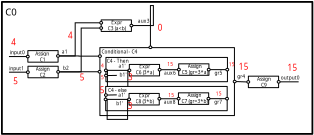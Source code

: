 <?xml version="1.0" encoding="UTF-8"?>
<dia:diagram xmlns:dia="http://www.lysator.liu.se/~alla/dia/">
  <dia:layer name="Segundo Plano" visible="true">
    <dia:object type="Standard - Box" version="0" id="O0">
      <dia:attribute name="obj_pos">
        <dia:point val="0.941,1.254"/>
      </dia:attribute>
      <dia:attribute name="obj_bb">
        <dia:rectangle val="0.896,1.209;16.511,7.899"/>
      </dia:attribute>
      <dia:attribute name="elem_corner">
        <dia:point val="0.941,1.254"/>
      </dia:attribute>
      <dia:attribute name="elem_width">
        <dia:real val="15.525"/>
      </dia:attribute>
      <dia:attribute name="elem_height">
        <dia:real val="6.6"/>
      </dia:attribute>
      <dia:attribute name="border_width">
        <dia:real val="0.09"/>
      </dia:attribute>
      <dia:attribute name="show_background">
        <dia:boolean val="true"/>
      </dia:attribute>
      <dia:attribute name="corner_radius">
        <dia:real val="1.175e-38"/>
      </dia:attribute>
    </dia:object>
    <dia:object type="Standard - Box" version="0" id="O1">
      <dia:attribute name="obj_pos">
        <dia:point val="2.239,3.691"/>
      </dia:attribute>
      <dia:attribute name="obj_bb">
        <dia:rectangle val="2.214,3.666;3.775,4.291"/>
      </dia:attribute>
      <dia:attribute name="elem_corner">
        <dia:point val="2.239,3.691"/>
      </dia:attribute>
      <dia:attribute name="elem_width">
        <dia:real val="1.511"/>
      </dia:attribute>
      <dia:attribute name="elem_height">
        <dia:real val="0.575"/>
      </dia:attribute>
      <dia:attribute name="border_width">
        <dia:real val="0.05"/>
      </dia:attribute>
      <dia:attribute name="show_background">
        <dia:boolean val="true"/>
      </dia:attribute>
      <dia:attribute name="corner_radius">
        <dia:real val="1.175e-38"/>
      </dia:attribute>
    </dia:object>
    <dia:object type="Standard - Text" version="1" id="O2">
      <dia:attribute name="obj_pos">
        <dia:point val="2.982,3.929"/>
      </dia:attribute>
      <dia:attribute name="obj_bb">
        <dia:rectangle val="2.623,3.718;3.347,4.389"/>
      </dia:attribute>
      <dia:attribute name="text">
        <dia:composite type="text">
          <dia:attribute name="string">
            <dia:string>#Assign
C1#</dia:string>
          </dia:attribute>
          <dia:attribute name="font">
            <dia:font family="sans" style="0" name="Helvetica"/>
          </dia:attribute>
          <dia:attribute name="height">
            <dia:real val="0.3"/>
          </dia:attribute>
          <dia:attribute name="pos">
            <dia:point val="2.982,3.929"/>
          </dia:attribute>
          <dia:attribute name="color">
            <dia:color val="#000000"/>
          </dia:attribute>
          <dia:attribute name="alignment">
            <dia:enum val="1"/>
          </dia:attribute>
        </dia:composite>
      </dia:attribute>
      <dia:attribute name="valign">
        <dia:enum val="3"/>
      </dia:attribute>
    </dia:object>
    <dia:object type="Standard - Box" version="0" id="O3">
      <dia:attribute name="obj_pos">
        <dia:point val="2.244,4.471"/>
      </dia:attribute>
      <dia:attribute name="obj_bb">
        <dia:rectangle val="2.219,4.446;3.78,5.071"/>
      </dia:attribute>
      <dia:attribute name="elem_corner">
        <dia:point val="2.244,4.471"/>
      </dia:attribute>
      <dia:attribute name="elem_width">
        <dia:real val="1.511"/>
      </dia:attribute>
      <dia:attribute name="elem_height">
        <dia:real val="0.575"/>
      </dia:attribute>
      <dia:attribute name="border_width">
        <dia:real val="0.05"/>
      </dia:attribute>
      <dia:attribute name="show_background">
        <dia:boolean val="true"/>
      </dia:attribute>
      <dia:attribute name="corner_radius">
        <dia:real val="1.175e-38"/>
      </dia:attribute>
    </dia:object>
    <dia:object type="Standard - Text" version="1" id="O4">
      <dia:attribute name="obj_pos">
        <dia:point val="2.982,4.696"/>
      </dia:attribute>
      <dia:attribute name="obj_bb">
        <dia:rectangle val="2.623,4.485;3.347,5.157"/>
      </dia:attribute>
      <dia:attribute name="text">
        <dia:composite type="text">
          <dia:attribute name="string">
            <dia:string>#Assign
C2#</dia:string>
          </dia:attribute>
          <dia:attribute name="font">
            <dia:font family="sans" style="0" name="Helvetica"/>
          </dia:attribute>
          <dia:attribute name="height">
            <dia:real val="0.3"/>
          </dia:attribute>
          <dia:attribute name="pos">
            <dia:point val="2.982,4.696"/>
          </dia:attribute>
          <dia:attribute name="color">
            <dia:color val="#000000"/>
          </dia:attribute>
          <dia:attribute name="alignment">
            <dia:enum val="1"/>
          </dia:attribute>
        </dia:composite>
      </dia:attribute>
      <dia:attribute name="valign">
        <dia:enum val="3"/>
      </dia:attribute>
    </dia:object>
    <dia:object type="Standard - Text" version="1" id="O5">
      <dia:attribute name="obj_pos">
        <dia:point val="4.085,3.835"/>
      </dia:attribute>
      <dia:attribute name="obj_bb">
        <dia:rectangle val="3.948,3.624;4.229,3.995"/>
      </dia:attribute>
      <dia:attribute name="text">
        <dia:composite type="text">
          <dia:attribute name="string">
            <dia:string>#a1#</dia:string>
          </dia:attribute>
          <dia:attribute name="font">
            <dia:font family="sans" style="0" name="Helvetica"/>
          </dia:attribute>
          <dia:attribute name="height">
            <dia:real val="0.3"/>
          </dia:attribute>
          <dia:attribute name="pos">
            <dia:point val="4.085,3.835"/>
          </dia:attribute>
          <dia:attribute name="color">
            <dia:color val="#000000"/>
          </dia:attribute>
          <dia:attribute name="alignment">
            <dia:enum val="1"/>
          </dia:attribute>
        </dia:composite>
      </dia:attribute>
      <dia:attribute name="valign">
        <dia:enum val="3"/>
      </dia:attribute>
    </dia:object>
    <dia:object type="Standard - Text" version="1" id="O6">
      <dia:attribute name="obj_pos">
        <dia:point val="4.147,4.643"/>
      </dia:attribute>
      <dia:attribute name="obj_bb">
        <dia:rectangle val="4.007,4.431;4.294,4.803"/>
      </dia:attribute>
      <dia:attribute name="text">
        <dia:composite type="text">
          <dia:attribute name="string">
            <dia:string>#b2#</dia:string>
          </dia:attribute>
          <dia:attribute name="font">
            <dia:font family="sans" style="0" name="Helvetica"/>
          </dia:attribute>
          <dia:attribute name="height">
            <dia:real val="0.3"/>
          </dia:attribute>
          <dia:attribute name="pos">
            <dia:point val="4.147,4.643"/>
          </dia:attribute>
          <dia:attribute name="color">
            <dia:color val="#000000"/>
          </dia:attribute>
          <dia:attribute name="alignment">
            <dia:enum val="1"/>
          </dia:attribute>
        </dia:composite>
      </dia:attribute>
      <dia:attribute name="valign">
        <dia:enum val="3"/>
      </dia:attribute>
    </dia:object>
    <dia:object type="Standard - Box" version="0" id="O7">
      <dia:attribute name="obj_pos">
        <dia:point val="5.841,3.539"/>
      </dia:attribute>
      <dia:attribute name="obj_bb">
        <dia:rectangle val="5.816,3.514;12.593,6.962"/>
      </dia:attribute>
      <dia:attribute name="elem_corner">
        <dia:point val="5.841,3.539"/>
      </dia:attribute>
      <dia:attribute name="elem_width">
        <dia:real val="6.727"/>
      </dia:attribute>
      <dia:attribute name="elem_height">
        <dia:real val="3.399"/>
      </dia:attribute>
      <dia:attribute name="border_width">
        <dia:real val="0.05"/>
      </dia:attribute>
      <dia:attribute name="show_background">
        <dia:boolean val="true"/>
      </dia:attribute>
      <dia:attribute name="corner_radius">
        <dia:real val="1.175e-38"/>
      </dia:attribute>
    </dia:object>
    <dia:object type="Standard - Text" version="1" id="O8">
      <dia:attribute name="obj_pos">
        <dia:point val="6.818,3.833"/>
      </dia:attribute>
      <dia:attribute name="obj_bb">
        <dia:rectangle val="5.943,3.622;7.699,3.994"/>
      </dia:attribute>
      <dia:attribute name="text">
        <dia:composite type="text">
          <dia:attribute name="string">
            <dia:string>#Conditional - C4#</dia:string>
          </dia:attribute>
          <dia:attribute name="font">
            <dia:font family="sans" style="0" name="Helvetica"/>
          </dia:attribute>
          <dia:attribute name="height">
            <dia:real val="0.3"/>
          </dia:attribute>
          <dia:attribute name="pos">
            <dia:point val="6.818,3.833"/>
          </dia:attribute>
          <dia:attribute name="color">
            <dia:color val="#000000"/>
          </dia:attribute>
          <dia:attribute name="alignment">
            <dia:enum val="1"/>
          </dia:attribute>
        </dia:composite>
      </dia:attribute>
      <dia:attribute name="valign">
        <dia:enum val="3"/>
      </dia:attribute>
    </dia:object>
    <dia:object type="Standard - Ellipse" version="0" id="O9">
      <dia:attribute name="obj_pos">
        <dia:point val="3.672,3.892"/>
      </dia:attribute>
      <dia:attribute name="obj_bb">
        <dia:rectangle val="3.647,3.867;3.842,4.045"/>
      </dia:attribute>
      <dia:attribute name="elem_corner">
        <dia:point val="3.672,3.892"/>
      </dia:attribute>
      <dia:attribute name="elem_width">
        <dia:real val="0.146"/>
      </dia:attribute>
      <dia:attribute name="elem_height">
        <dia:real val="0.128"/>
      </dia:attribute>
      <dia:attribute name="border_width">
        <dia:real val="0.05"/>
      </dia:attribute>
    </dia:object>
    <dia:object type="Standard - Ellipse" version="0" id="O10">
      <dia:attribute name="obj_pos">
        <dia:point val="3.682,4.688"/>
      </dia:attribute>
      <dia:attribute name="obj_bb">
        <dia:rectangle val="3.657,4.663;3.853,4.841"/>
      </dia:attribute>
      <dia:attribute name="elem_corner">
        <dia:point val="3.682,4.688"/>
      </dia:attribute>
      <dia:attribute name="elem_width">
        <dia:real val="0.146"/>
      </dia:attribute>
      <dia:attribute name="elem_height">
        <dia:real val="0.128"/>
      </dia:attribute>
      <dia:attribute name="border_width">
        <dia:real val="0.05"/>
      </dia:attribute>
    </dia:object>
    <dia:object type="Standard - Ellipse" version="0" id="O11">
      <dia:attribute name="obj_pos">
        <dia:point val="5.77,3.902"/>
      </dia:attribute>
      <dia:attribute name="obj_bb">
        <dia:rectangle val="5.745,3.877;5.941,4.055"/>
      </dia:attribute>
      <dia:attribute name="elem_corner">
        <dia:point val="5.77,3.902"/>
      </dia:attribute>
      <dia:attribute name="elem_width">
        <dia:real val="0.146"/>
      </dia:attribute>
      <dia:attribute name="elem_height">
        <dia:real val="0.128"/>
      </dia:attribute>
      <dia:attribute name="border_width">
        <dia:real val="0.05"/>
      </dia:attribute>
    </dia:object>
    <dia:object type="Standard - Ellipse" version="0" id="O12">
      <dia:attribute name="obj_pos">
        <dia:point val="5.751,4.683"/>
      </dia:attribute>
      <dia:attribute name="obj_bb">
        <dia:rectangle val="5.726,4.658;5.922,4.836"/>
      </dia:attribute>
      <dia:attribute name="elem_corner">
        <dia:point val="5.751,4.683"/>
      </dia:attribute>
      <dia:attribute name="elem_width">
        <dia:real val="0.146"/>
      </dia:attribute>
      <dia:attribute name="elem_height">
        <dia:real val="0.128"/>
      </dia:attribute>
      <dia:attribute name="border_width">
        <dia:real val="0.05"/>
      </dia:attribute>
    </dia:object>
    <dia:object type="Standard - ZigZagLine" version="1" id="O13">
      <dia:attribute name="obj_pos">
        <dia:point val="3.817,3.956"/>
      </dia:attribute>
      <dia:attribute name="obj_bb">
        <dia:rectangle val="3.792,3.931;5.795,3.991"/>
      </dia:attribute>
      <dia:attribute name="orth_points">
        <dia:point val="3.817,3.956"/>
        <dia:point val="4.794,3.956"/>
        <dia:point val="4.794,3.966"/>
        <dia:point val="5.77,3.966"/>
      </dia:attribute>
      <dia:attribute name="orth_orient">
        <dia:enum val="0"/>
        <dia:enum val="1"/>
        <dia:enum val="0"/>
      </dia:attribute>
      <dia:attribute name="autorouting">
        <dia:boolean val="true"/>
      </dia:attribute>
      <dia:attribute name="line_width">
        <dia:real val="0.05"/>
      </dia:attribute>
      <dia:connections>
        <dia:connection handle="0" to="O9" connection="4"/>
        <dia:connection handle="1" to="O11" connection="3"/>
      </dia:connections>
    </dia:object>
    <dia:object type="Standard - ZigZagLine" version="1" id="O14">
      <dia:attribute name="obj_pos">
        <dia:point val="3.854,4.752"/>
      </dia:attribute>
      <dia:attribute name="obj_bb">
        <dia:rectangle val="3.829,4.722;5.776,4.777"/>
      </dia:attribute>
      <dia:attribute name="orth_points">
        <dia:point val="3.854,4.752"/>
        <dia:point val="4.802,4.752"/>
        <dia:point val="4.802,4.747"/>
        <dia:point val="5.751,4.747"/>
      </dia:attribute>
      <dia:attribute name="orth_orient">
        <dia:enum val="0"/>
        <dia:enum val="1"/>
        <dia:enum val="0"/>
      </dia:attribute>
      <dia:attribute name="autorouting">
        <dia:boolean val="true"/>
      </dia:attribute>
      <dia:attribute name="line_width">
        <dia:real val="0.05"/>
      </dia:attribute>
      <dia:connections>
        <dia:connection handle="0" to="O10" connection="8"/>
        <dia:connection handle="1" to="O12" connection="3"/>
      </dia:connections>
    </dia:object>
    <dia:object type="Standard - Box" version="0" id="O15">
      <dia:attribute name="obj_pos">
        <dia:point val="5.906,2.155"/>
      </dia:attribute>
      <dia:attribute name="obj_bb">
        <dia:rectangle val="5.881,2.13;7.442,2.755"/>
      </dia:attribute>
      <dia:attribute name="elem_corner">
        <dia:point val="5.906,2.155"/>
      </dia:attribute>
      <dia:attribute name="elem_width">
        <dia:real val="1.511"/>
      </dia:attribute>
      <dia:attribute name="elem_height">
        <dia:real val="0.575"/>
      </dia:attribute>
      <dia:attribute name="border_width">
        <dia:real val="0.05"/>
      </dia:attribute>
      <dia:attribute name="show_background">
        <dia:boolean val="true"/>
      </dia:attribute>
      <dia:attribute name="corner_radius">
        <dia:real val="1.175e-38"/>
      </dia:attribute>
    </dia:object>
    <dia:object type="Standard - Text" version="1" id="O16">
      <dia:attribute name="obj_pos">
        <dia:point val="6.688,2.372"/>
      </dia:attribute>
      <dia:attribute name="obj_bb">
        <dia:rectangle val="6.193,2.161;7.19,2.832"/>
      </dia:attribute>
      <dia:attribute name="text">
        <dia:composite type="text">
          <dia:attribute name="string">
            <dia:string>#Expr
C3 (a&lt;b)#</dia:string>
          </dia:attribute>
          <dia:attribute name="font">
            <dia:font family="sans" style="0" name="Helvetica"/>
          </dia:attribute>
          <dia:attribute name="height">
            <dia:real val="0.3"/>
          </dia:attribute>
          <dia:attribute name="pos">
            <dia:point val="6.688,2.372"/>
          </dia:attribute>
          <dia:attribute name="color">
            <dia:color val="#000000"/>
          </dia:attribute>
          <dia:attribute name="alignment">
            <dia:enum val="1"/>
          </dia:attribute>
        </dia:composite>
      </dia:attribute>
      <dia:attribute name="valign">
        <dia:enum val="3"/>
      </dia:attribute>
    </dia:object>
    <dia:object type="Standard - Ellipse" version="0" id="O17">
      <dia:attribute name="obj_pos">
        <dia:point val="7.344,2.373"/>
      </dia:attribute>
      <dia:attribute name="obj_bb">
        <dia:rectangle val="7.319,2.348;7.515,2.526"/>
      </dia:attribute>
      <dia:attribute name="elem_corner">
        <dia:point val="7.344,2.373"/>
      </dia:attribute>
      <dia:attribute name="elem_width">
        <dia:real val="0.146"/>
      </dia:attribute>
      <dia:attribute name="elem_height">
        <dia:real val="0.128"/>
      </dia:attribute>
      <dia:attribute name="border_width">
        <dia:real val="0.05"/>
      </dia:attribute>
    </dia:object>
    <dia:object type="Standard - Ellipse" version="0" id="O18">
      <dia:attribute name="obj_pos">
        <dia:point val="8.294,3.46"/>
      </dia:attribute>
      <dia:attribute name="obj_bb">
        <dia:rectangle val="8.269,3.435;8.465,3.613"/>
      </dia:attribute>
      <dia:attribute name="elem_corner">
        <dia:point val="8.294,3.46"/>
      </dia:attribute>
      <dia:attribute name="elem_width">
        <dia:real val="0.146"/>
      </dia:attribute>
      <dia:attribute name="elem_height">
        <dia:real val="0.128"/>
      </dia:attribute>
      <dia:attribute name="border_width">
        <dia:real val="0.05"/>
      </dia:attribute>
    </dia:object>
    <dia:object type="Standard - ZigZagLine" version="1" id="O19">
      <dia:attribute name="obj_pos">
        <dia:point val="7.49,2.437"/>
      </dia:attribute>
      <dia:attribute name="obj_bb">
        <dia:rectangle val="7.465,2.412;8.392,3.485"/>
      </dia:attribute>
      <dia:attribute name="orth_points">
        <dia:point val="7.49,2.437"/>
        <dia:point val="8.367,2.437"/>
        <dia:point val="8.367,3.46"/>
      </dia:attribute>
      <dia:attribute name="orth_orient">
        <dia:enum val="0"/>
        <dia:enum val="1"/>
      </dia:attribute>
      <dia:attribute name="autorouting">
        <dia:boolean val="true"/>
      </dia:attribute>
      <dia:attribute name="line_width">
        <dia:real val="0.05"/>
      </dia:attribute>
      <dia:connections>
        <dia:connection handle="0" to="O17" connection="4"/>
        <dia:connection handle="1" to="O18" connection="1"/>
      </dia:connections>
    </dia:object>
    <dia:object type="Standard - Ellipse" version="0" id="O20">
      <dia:attribute name="obj_pos">
        <dia:point val="5.832,2.235"/>
      </dia:attribute>
      <dia:attribute name="obj_bb">
        <dia:rectangle val="5.807,2.21;6.003,2.388"/>
      </dia:attribute>
      <dia:attribute name="elem_corner">
        <dia:point val="5.832,2.235"/>
      </dia:attribute>
      <dia:attribute name="elem_width">
        <dia:real val="0.146"/>
      </dia:attribute>
      <dia:attribute name="elem_height">
        <dia:real val="0.128"/>
      </dia:attribute>
      <dia:attribute name="border_width">
        <dia:real val="0.05"/>
      </dia:attribute>
    </dia:object>
    <dia:object type="Standard - Ellipse" version="0" id="O21">
      <dia:attribute name="obj_pos">
        <dia:point val="5.832,2.498"/>
      </dia:attribute>
      <dia:attribute name="obj_bb">
        <dia:rectangle val="5.807,2.473;6.003,2.651"/>
      </dia:attribute>
      <dia:attribute name="elem_corner">
        <dia:point val="5.832,2.498"/>
      </dia:attribute>
      <dia:attribute name="elem_width">
        <dia:real val="0.146"/>
      </dia:attribute>
      <dia:attribute name="elem_height">
        <dia:real val="0.128"/>
      </dia:attribute>
      <dia:attribute name="border_width">
        <dia:real val="0.05"/>
      </dia:attribute>
    </dia:object>
    <dia:object type="Standard - ZigZagLine" version="1" id="O22">
      <dia:attribute name="obj_pos">
        <dia:point val="3.817,3.956"/>
      </dia:attribute>
      <dia:attribute name="obj_bb">
        <dia:rectangle val="3.792,2.274;5.857,3.981"/>
      </dia:attribute>
      <dia:attribute name="orth_points">
        <dia:point val="3.817,3.956"/>
        <dia:point val="4.605,3.956"/>
        <dia:point val="4.605,2.299"/>
        <dia:point val="5.832,2.299"/>
      </dia:attribute>
      <dia:attribute name="orth_orient">
        <dia:enum val="0"/>
        <dia:enum val="1"/>
        <dia:enum val="0"/>
      </dia:attribute>
      <dia:attribute name="autorouting">
        <dia:boolean val="false"/>
      </dia:attribute>
      <dia:attribute name="line_width">
        <dia:real val="0.05"/>
      </dia:attribute>
      <dia:connections>
        <dia:connection handle="0" to="O9" connection="4"/>
        <dia:connection handle="1" to="O20" connection="3"/>
      </dia:connections>
    </dia:object>
    <dia:object type="Standard - ZigZagLine" version="1" id="O23">
      <dia:attribute name="obj_pos">
        <dia:point val="3.828,4.752"/>
      </dia:attribute>
      <dia:attribute name="obj_bb">
        <dia:rectangle val="3.803,2.537;5.857,4.777"/>
      </dia:attribute>
      <dia:attribute name="orth_points">
        <dia:point val="3.828,4.752"/>
        <dia:point val="4.905,4.752"/>
        <dia:point val="4.905,2.562"/>
        <dia:point val="5.832,2.562"/>
      </dia:attribute>
      <dia:attribute name="orth_orient">
        <dia:enum val="0"/>
        <dia:enum val="1"/>
        <dia:enum val="0"/>
      </dia:attribute>
      <dia:attribute name="autorouting">
        <dia:boolean val="false"/>
      </dia:attribute>
      <dia:attribute name="line_width">
        <dia:real val="0.05"/>
      </dia:attribute>
      <dia:connections>
        <dia:connection handle="0" to="O10" connection="4"/>
        <dia:connection handle="1" to="O21" connection="3"/>
      </dia:connections>
    </dia:object>
    <dia:object type="Standard - Text" version="1" id="O24">
      <dia:attribute name="obj_pos">
        <dia:point val="8.028,2.292"/>
      </dia:attribute>
      <dia:attribute name="obj_bb">
        <dia:rectangle val="7.757,2.08;8.306,2.452"/>
      </dia:attribute>
      <dia:attribute name="text">
        <dia:composite type="text">
          <dia:attribute name="string">
            <dia:string>#aux3#</dia:string>
          </dia:attribute>
          <dia:attribute name="font">
            <dia:font family="sans" style="0" name="Helvetica"/>
          </dia:attribute>
          <dia:attribute name="height">
            <dia:real val="0.3"/>
          </dia:attribute>
          <dia:attribute name="pos">
            <dia:point val="8.028,2.292"/>
          </dia:attribute>
          <dia:attribute name="color">
            <dia:color val="#000000"/>
          </dia:attribute>
          <dia:attribute name="alignment">
            <dia:enum val="1"/>
          </dia:attribute>
        </dia:composite>
      </dia:attribute>
      <dia:attribute name="valign">
        <dia:enum val="3"/>
      </dia:attribute>
    </dia:object>
    <dia:object type="Standard - Ellipse" version="0" id="O25">
      <dia:attribute name="obj_pos">
        <dia:point val="2.162,3.923"/>
      </dia:attribute>
      <dia:attribute name="obj_bb">
        <dia:rectangle val="2.137,3.898;2.333,4.076"/>
      </dia:attribute>
      <dia:attribute name="elem_corner">
        <dia:point val="2.162,3.923"/>
      </dia:attribute>
      <dia:attribute name="elem_width">
        <dia:real val="0.146"/>
      </dia:attribute>
      <dia:attribute name="elem_height">
        <dia:real val="0.128"/>
      </dia:attribute>
      <dia:attribute name="border_width">
        <dia:real val="0.05"/>
      </dia:attribute>
    </dia:object>
    <dia:object type="Standard - Ellipse" version="0" id="O26">
      <dia:attribute name="obj_pos">
        <dia:point val="2.167,4.704"/>
      </dia:attribute>
      <dia:attribute name="obj_bb">
        <dia:rectangle val="2.142,4.679;2.338,4.857"/>
      </dia:attribute>
      <dia:attribute name="elem_corner">
        <dia:point val="2.167,4.704"/>
      </dia:attribute>
      <dia:attribute name="elem_width">
        <dia:real val="0.146"/>
      </dia:attribute>
      <dia:attribute name="elem_height">
        <dia:real val="0.128"/>
      </dia:attribute>
      <dia:attribute name="border_width">
        <dia:real val="0.05"/>
      </dia:attribute>
    </dia:object>
    <dia:object type="Standard - ZigZagLine" version="1" id="O27">
      <dia:attribute name="obj_pos">
        <dia:point val="2.162,3.987"/>
      </dia:attribute>
      <dia:attribute name="obj_bb">
        <dia:rectangle val="1.269,3.962;2.187,4.012"/>
      </dia:attribute>
      <dia:attribute name="orth_points">
        <dia:point val="2.162,3.987"/>
        <dia:point val="1.768,3.987"/>
        <dia:point val="1.768,3.987"/>
        <dia:point val="1.294,3.987"/>
      </dia:attribute>
      <dia:attribute name="orth_orient">
        <dia:enum val="0"/>
        <dia:enum val="1"/>
        <dia:enum val="0"/>
      </dia:attribute>
      <dia:attribute name="autorouting">
        <dia:boolean val="false"/>
      </dia:attribute>
      <dia:attribute name="line_width">
        <dia:real val="0.05"/>
      </dia:attribute>
      <dia:connections>
        <dia:connection handle="0" to="O25" connection="3"/>
      </dia:connections>
    </dia:object>
    <dia:object type="Standard - ZigZagLine" version="1" id="O28">
      <dia:attribute name="obj_pos">
        <dia:point val="2.167,4.768"/>
      </dia:attribute>
      <dia:attribute name="obj_bb">
        <dia:rectangle val="1.271,4.743;2.192,4.793"/>
      </dia:attribute>
      <dia:attribute name="orth_points">
        <dia:point val="2.167,4.768"/>
        <dia:point val="1.77,4.768"/>
        <dia:point val="1.77,4.768"/>
        <dia:point val="1.296,4.768"/>
      </dia:attribute>
      <dia:attribute name="orth_orient">
        <dia:enum val="0"/>
        <dia:enum val="1"/>
        <dia:enum val="0"/>
      </dia:attribute>
      <dia:attribute name="autorouting">
        <dia:boolean val="false"/>
      </dia:attribute>
      <dia:attribute name="line_width">
        <dia:real val="0.05"/>
      </dia:attribute>
      <dia:connections>
        <dia:connection handle="0" to="O26" connection="3"/>
      </dia:connections>
    </dia:object>
    <dia:object type="Standard - Text" version="1" id="O29">
      <dia:attribute name="obj_pos">
        <dia:point val="1.723,3.874"/>
      </dia:attribute>
      <dia:attribute name="obj_bb">
        <dia:rectangle val="1.373,3.669;2.073,4.021"/>
      </dia:attribute>
      <dia:attribute name="text">
        <dia:composite type="text">
          <dia:attribute name="string">
            <dia:string>#input0#</dia:string>
          </dia:attribute>
          <dia:attribute name="font">
            <dia:font family="sans" style="0" name="Helvetica"/>
          </dia:attribute>
          <dia:attribute name="height">
            <dia:real val="0.3"/>
          </dia:attribute>
          <dia:attribute name="pos">
            <dia:point val="1.723,3.874"/>
          </dia:attribute>
          <dia:attribute name="color">
            <dia:color val="#000000"/>
          </dia:attribute>
          <dia:attribute name="alignment">
            <dia:enum val="1"/>
          </dia:attribute>
        </dia:composite>
      </dia:attribute>
      <dia:attribute name="valign">
        <dia:enum val="3"/>
      </dia:attribute>
    </dia:object>
    <dia:object type="Standard - Text" version="1" id="O30">
      <dia:attribute name="obj_pos">
        <dia:point val="1.686,4.673"/>
      </dia:attribute>
      <dia:attribute name="obj_bb">
        <dia:rectangle val="1.336,4.468;2.036,4.82"/>
      </dia:attribute>
      <dia:attribute name="text">
        <dia:composite type="text">
          <dia:attribute name="string">
            <dia:string>#input1#</dia:string>
          </dia:attribute>
          <dia:attribute name="font">
            <dia:font family="sans" style="0" name="Helvetica"/>
          </dia:attribute>
          <dia:attribute name="height">
            <dia:real val="0.3"/>
          </dia:attribute>
          <dia:attribute name="pos">
            <dia:point val="1.686,4.673"/>
          </dia:attribute>
          <dia:attribute name="color">
            <dia:color val="#000000"/>
          </dia:attribute>
          <dia:attribute name="alignment">
            <dia:enum val="1"/>
          </dia:attribute>
        </dia:composite>
      </dia:attribute>
      <dia:attribute name="valign">
        <dia:enum val="3"/>
      </dia:attribute>
    </dia:object>
    <dia:object type="Standard - Box" version="0" id="O31">
      <dia:attribute name="obj_pos">
        <dia:point val="6.143,4.03"/>
      </dia:attribute>
      <dia:attribute name="obj_bb">
        <dia:rectangle val="6.118,4.005;12.243,5.267"/>
      </dia:attribute>
      <dia:attribute name="elem_corner">
        <dia:point val="6.143,4.03"/>
      </dia:attribute>
      <dia:attribute name="elem_width">
        <dia:real val="6.075"/>
      </dia:attribute>
      <dia:attribute name="elem_height">
        <dia:real val="1.213"/>
      </dia:attribute>
      <dia:attribute name="border_width">
        <dia:real val="0.05"/>
      </dia:attribute>
      <dia:attribute name="show_background">
        <dia:boolean val="true"/>
      </dia:attribute>
      <dia:attribute name="corner_radius">
        <dia:real val="1.175e-38"/>
      </dia:attribute>
    </dia:object>
    <dia:object type="Standard - Text" version="1" id="O32">
      <dia:attribute name="obj_pos">
        <dia:point val="6.729,4.302"/>
      </dia:attribute>
      <dia:attribute name="obj_bb">
        <dia:rectangle val="6.202,4.09;7.263,4.462"/>
      </dia:attribute>
      <dia:attribute name="text">
        <dia:composite type="text">
          <dia:attribute name="string">
            <dia:string>#C4 - Then#</dia:string>
          </dia:attribute>
          <dia:attribute name="font">
            <dia:font family="sans" style="0" name="Helvetica"/>
          </dia:attribute>
          <dia:attribute name="height">
            <dia:real val="0.3"/>
          </dia:attribute>
          <dia:attribute name="pos">
            <dia:point val="6.729,4.302"/>
          </dia:attribute>
          <dia:attribute name="color">
            <dia:color val="#000000"/>
          </dia:attribute>
          <dia:attribute name="alignment">
            <dia:enum val="1"/>
          </dia:attribute>
        </dia:composite>
      </dia:attribute>
      <dia:attribute name="valign">
        <dia:enum val="3"/>
      </dia:attribute>
    </dia:object>
    <dia:object type="Standard - Box" version="0" id="O33">
      <dia:attribute name="obj_pos">
        <dia:point val="7.312,4.38"/>
      </dia:attribute>
      <dia:attribute name="obj_bb">
        <dia:rectangle val="7.287,4.355;8.848,4.979"/>
      </dia:attribute>
      <dia:attribute name="elem_corner">
        <dia:point val="7.312,4.38"/>
      </dia:attribute>
      <dia:attribute name="elem_width">
        <dia:real val="1.511"/>
      </dia:attribute>
      <dia:attribute name="elem_height">
        <dia:real val="0.575"/>
      </dia:attribute>
      <dia:attribute name="border_width">
        <dia:real val="0.05"/>
      </dia:attribute>
      <dia:attribute name="show_background">
        <dia:boolean val="true"/>
      </dia:attribute>
      <dia:attribute name="corner_radius">
        <dia:real val="1.175e-38"/>
      </dia:attribute>
    </dia:object>
    <dia:object type="Standard - Text" version="1" id="O34">
      <dia:attribute name="obj_pos">
        <dia:point val="8.086,4.567"/>
      </dia:attribute>
      <dia:attribute name="obj_bb">
        <dia:rectangle val="7.627,4.356;8.551,5.028"/>
      </dia:attribute>
      <dia:attribute name="text">
        <dia:composite type="text">
          <dia:attribute name="string">
            <dia:string>#Expr
C6 (3*a)#</dia:string>
          </dia:attribute>
          <dia:attribute name="font">
            <dia:font family="sans" style="0" name="Helvetica"/>
          </dia:attribute>
          <dia:attribute name="height">
            <dia:real val="0.3"/>
          </dia:attribute>
          <dia:attribute name="pos">
            <dia:point val="8.086,4.567"/>
          </dia:attribute>
          <dia:attribute name="color">
            <dia:color val="#000000"/>
          </dia:attribute>
          <dia:attribute name="alignment">
            <dia:enum val="1"/>
          </dia:attribute>
        </dia:composite>
      </dia:attribute>
      <dia:attribute name="valign">
        <dia:enum val="3"/>
      </dia:attribute>
    </dia:object>
    <dia:object type="Standard - Ellipse" version="0" id="O35">
      <dia:attribute name="obj_pos">
        <dia:point val="8.754,4.581"/>
      </dia:attribute>
      <dia:attribute name="obj_bb">
        <dia:rectangle val="8.729,4.556;8.925,4.734"/>
      </dia:attribute>
      <dia:attribute name="elem_corner">
        <dia:point val="8.754,4.581"/>
      </dia:attribute>
      <dia:attribute name="elem_width">
        <dia:real val="0.146"/>
      </dia:attribute>
      <dia:attribute name="elem_height">
        <dia:real val="0.128"/>
      </dia:attribute>
      <dia:attribute name="border_width">
        <dia:real val="0.05"/>
      </dia:attribute>
    </dia:object>
    <dia:object type="Standard - Ellipse" version="0" id="O36">
      <dia:attribute name="obj_pos">
        <dia:point val="7.242,4.612"/>
      </dia:attribute>
      <dia:attribute name="obj_bb">
        <dia:rectangle val="7.217,4.587;7.413,4.765"/>
      </dia:attribute>
      <dia:attribute name="elem_corner">
        <dia:point val="7.242,4.612"/>
      </dia:attribute>
      <dia:attribute name="elem_width">
        <dia:real val="0.146"/>
      </dia:attribute>
      <dia:attribute name="elem_height">
        <dia:real val="0.128"/>
      </dia:attribute>
      <dia:attribute name="border_width">
        <dia:real val="0.05"/>
      </dia:attribute>
    </dia:object>
    <dia:object type="Standard - Ellipse" version="0" id="O37">
      <dia:attribute name="obj_pos">
        <dia:point val="6.067,4.613"/>
      </dia:attribute>
      <dia:attribute name="obj_bb">
        <dia:rectangle val="6.042,4.588;6.238,4.766"/>
      </dia:attribute>
      <dia:attribute name="elem_corner">
        <dia:point val="6.067,4.613"/>
      </dia:attribute>
      <dia:attribute name="elem_width">
        <dia:real val="0.146"/>
      </dia:attribute>
      <dia:attribute name="elem_height">
        <dia:real val="0.128"/>
      </dia:attribute>
      <dia:attribute name="border_width">
        <dia:real val="0.05"/>
      </dia:attribute>
    </dia:object>
    <dia:object type="Standard - Ellipse" version="0" id="O38">
      <dia:attribute name="obj_pos">
        <dia:point val="12.137,4.577"/>
      </dia:attribute>
      <dia:attribute name="obj_bb">
        <dia:rectangle val="12.112,4.552;12.308,4.73"/>
      </dia:attribute>
      <dia:attribute name="elem_corner">
        <dia:point val="12.137,4.577"/>
      </dia:attribute>
      <dia:attribute name="elem_width">
        <dia:real val="0.146"/>
      </dia:attribute>
      <dia:attribute name="elem_height">
        <dia:real val="0.128"/>
      </dia:attribute>
      <dia:attribute name="border_width">
        <dia:real val="0.05"/>
      </dia:attribute>
    </dia:object>
    <dia:object type="Standard - ZigZagLine" version="1" id="O39">
      <dia:attribute name="obj_pos">
        <dia:point val="6.213,4.677"/>
      </dia:attribute>
      <dia:attribute name="obj_bb">
        <dia:rectangle val="6.188,4.651;7.267,4.702"/>
      </dia:attribute>
      <dia:attribute name="orth_points">
        <dia:point val="6.213,4.677"/>
        <dia:point val="6.727,4.677"/>
        <dia:point val="6.727,4.676"/>
        <dia:point val="7.242,4.676"/>
      </dia:attribute>
      <dia:attribute name="orth_orient">
        <dia:enum val="0"/>
        <dia:enum val="1"/>
        <dia:enum val="0"/>
      </dia:attribute>
      <dia:attribute name="autorouting">
        <dia:boolean val="true"/>
      </dia:attribute>
      <dia:attribute name="line_width">
        <dia:real val="0.05"/>
      </dia:attribute>
      <dia:connections>
        <dia:connection handle="0" to="O37" connection="4"/>
        <dia:connection handle="1" to="O36" connection="3"/>
      </dia:connections>
    </dia:object>
    <dia:object type="Standard - ZigZagLine" version="1" id="O40">
      <dia:attribute name="obj_pos">
        <dia:point val="8.9,4.645"/>
      </dia:attribute>
      <dia:attribute name="obj_bb">
        <dia:rectangle val="8.875,4.616;12.162,4.67"/>
      </dia:attribute>
      <dia:attribute name="orth_points">
        <dia:point val="8.9,4.645"/>
        <dia:point val="10.518,4.645"/>
        <dia:point val="10.518,4.641"/>
        <dia:point val="12.137,4.641"/>
      </dia:attribute>
      <dia:attribute name="orth_orient">
        <dia:enum val="0"/>
        <dia:enum val="1"/>
        <dia:enum val="0"/>
      </dia:attribute>
      <dia:attribute name="autorouting">
        <dia:boolean val="true"/>
      </dia:attribute>
      <dia:attribute name="line_width">
        <dia:real val="0.05"/>
      </dia:attribute>
      <dia:connections>
        <dia:connection handle="0" to="O35" connection="4"/>
        <dia:connection handle="1" to="O38" connection="3"/>
      </dia:connections>
    </dia:object>
    <dia:object type="Standard - Text" version="1" id="O41">
      <dia:attribute name="obj_pos">
        <dia:point val="6.948,4.548"/>
      </dia:attribute>
      <dia:attribute name="obj_bb">
        <dia:rectangle val="6.78,4.343;7.115,4.695"/>
      </dia:attribute>
      <dia:attribute name="text">
        <dia:composite type="text">
          <dia:attribute name="string">
            <dia:string>#a1'#</dia:string>
          </dia:attribute>
          <dia:attribute name="font">
            <dia:font family="sans" style="0" name="Helvetica"/>
          </dia:attribute>
          <dia:attribute name="height">
            <dia:real val="0.3"/>
          </dia:attribute>
          <dia:attribute name="pos">
            <dia:point val="6.948,4.548"/>
          </dia:attribute>
          <dia:attribute name="color">
            <dia:color val="#000000"/>
          </dia:attribute>
          <dia:attribute name="alignment">
            <dia:enum val="1"/>
          </dia:attribute>
        </dia:composite>
      </dia:attribute>
      <dia:attribute name="valign">
        <dia:enum val="3"/>
      </dia:attribute>
    </dia:object>
    <dia:object type="Standard - Text" version="1" id="O42">
      <dia:attribute name="obj_pos">
        <dia:point val="11.773,4.898"/>
      </dia:attribute>
      <dia:attribute name="obj_bb">
        <dia:rectangle val="11.588,4.693;11.958,5.045"/>
      </dia:attribute>
      <dia:attribute name="text">
        <dia:composite type="text">
          <dia:attribute name="string">
            <dia:string>#gr5#</dia:string>
          </dia:attribute>
          <dia:attribute name="font">
            <dia:font family="sans" style="0" name="Helvetica"/>
          </dia:attribute>
          <dia:attribute name="height">
            <dia:real val="0.3"/>
          </dia:attribute>
          <dia:attribute name="pos">
            <dia:point val="11.773,4.898"/>
          </dia:attribute>
          <dia:attribute name="color">
            <dia:color val="#000000"/>
          </dia:attribute>
          <dia:attribute name="alignment">
            <dia:enum val="1"/>
          </dia:attribute>
        </dia:composite>
      </dia:attribute>
      <dia:attribute name="valign">
        <dia:enum val="3"/>
      </dia:attribute>
    </dia:object>
    <dia:object type="Standard - Ellipse" version="0" id="O43">
      <dia:attribute name="obj_pos">
        <dia:point val="6.074,4.873"/>
      </dia:attribute>
      <dia:attribute name="obj_bb">
        <dia:rectangle val="6.049,4.848;6.244,5.026"/>
      </dia:attribute>
      <dia:attribute name="elem_corner">
        <dia:point val="6.074,4.873"/>
      </dia:attribute>
      <dia:attribute name="elem_width">
        <dia:real val="0.146"/>
      </dia:attribute>
      <dia:attribute name="elem_height">
        <dia:real val="0.128"/>
      </dia:attribute>
      <dia:attribute name="border_width">
        <dia:real val="0.05"/>
      </dia:attribute>
    </dia:object>
    <dia:object type="Standard - Line" version="0" id="O44">
      <dia:attribute name="obj_pos">
        <dia:point val="6.219,4.937"/>
      </dia:attribute>
      <dia:attribute name="obj_bb">
        <dia:rectangle val="6.194,4.902;6.714,4.963"/>
      </dia:attribute>
      <dia:attribute name="conn_endpoints">
        <dia:point val="6.219,4.937"/>
        <dia:point val="6.688,4.928"/>
      </dia:attribute>
      <dia:attribute name="numcp">
        <dia:int val="1"/>
      </dia:attribute>
      <dia:attribute name="line_width">
        <dia:real val="0.05"/>
      </dia:attribute>
      <dia:connections>
        <dia:connection handle="0" to="O43" connection="4"/>
      </dia:connections>
    </dia:object>
    <dia:object type="Standard - Text" version="1" id="O45">
      <dia:attribute name="obj_pos">
        <dia:point val="7.0,4.988"/>
      </dia:attribute>
      <dia:attribute name="obj_bb">
        <dia:rectangle val="6.83,4.783;7.17,5.135"/>
      </dia:attribute>
      <dia:attribute name="text">
        <dia:composite type="text">
          <dia:attribute name="string">
            <dia:string>#b1'#</dia:string>
          </dia:attribute>
          <dia:attribute name="font">
            <dia:font family="sans" style="0" name="Helvetica"/>
          </dia:attribute>
          <dia:attribute name="height">
            <dia:real val="0.3"/>
          </dia:attribute>
          <dia:attribute name="pos">
            <dia:point val="7.0,4.988"/>
          </dia:attribute>
          <dia:attribute name="color">
            <dia:color val="#000000"/>
          </dia:attribute>
          <dia:attribute name="alignment">
            <dia:enum val="1"/>
          </dia:attribute>
        </dia:composite>
      </dia:attribute>
      <dia:attribute name="valign">
        <dia:enum val="3"/>
      </dia:attribute>
    </dia:object>
    <dia:object type="Standard - Box" version="0" id="O46">
      <dia:attribute name="obj_pos">
        <dia:point val="9.781,4.349"/>
      </dia:attribute>
      <dia:attribute name="obj_bb">
        <dia:rectangle val="9.756,4.324;11.318,4.948"/>
      </dia:attribute>
      <dia:attribute name="elem_corner">
        <dia:point val="9.781,4.349"/>
      </dia:attribute>
      <dia:attribute name="elem_width">
        <dia:real val="1.511"/>
      </dia:attribute>
      <dia:attribute name="elem_height">
        <dia:real val="0.575"/>
      </dia:attribute>
      <dia:attribute name="border_width">
        <dia:real val="0.05"/>
      </dia:attribute>
      <dia:attribute name="show_background">
        <dia:boolean val="true"/>
      </dia:attribute>
      <dia:attribute name="corner_radius">
        <dia:real val="1.175e-38"/>
      </dia:attribute>
    </dia:object>
    <dia:object type="Standard - Ellipse" version="0" id="O47">
      <dia:attribute name="obj_pos">
        <dia:point val="9.717,4.575"/>
      </dia:attribute>
      <dia:attribute name="obj_bb">
        <dia:rectangle val="9.692,4.55;9.888,4.728"/>
      </dia:attribute>
      <dia:attribute name="elem_corner">
        <dia:point val="9.717,4.575"/>
      </dia:attribute>
      <dia:attribute name="elem_width">
        <dia:real val="0.146"/>
      </dia:attribute>
      <dia:attribute name="elem_height">
        <dia:real val="0.128"/>
      </dia:attribute>
      <dia:attribute name="border_width">
        <dia:real val="0.05"/>
      </dia:attribute>
    </dia:object>
    <dia:object type="Standard - Ellipse" version="0" id="O48">
      <dia:attribute name="obj_pos">
        <dia:point val="11.21,4.575"/>
      </dia:attribute>
      <dia:attribute name="obj_bb">
        <dia:rectangle val="11.185,4.55;11.381,4.728"/>
      </dia:attribute>
      <dia:attribute name="elem_corner">
        <dia:point val="11.21,4.575"/>
      </dia:attribute>
      <dia:attribute name="elem_width">
        <dia:real val="0.146"/>
      </dia:attribute>
      <dia:attribute name="elem_height">
        <dia:real val="0.128"/>
      </dia:attribute>
      <dia:attribute name="border_width">
        <dia:real val="0.05"/>
      </dia:attribute>
    </dia:object>
    <dia:object type="Standard - Text" version="1" id="O49">
      <dia:attribute name="obj_pos">
        <dia:point val="9.348,4.897"/>
      </dia:attribute>
      <dia:attribute name="obj_bb">
        <dia:rectangle val="9.076,4.686;9.625,5.058"/>
      </dia:attribute>
      <dia:attribute name="text">
        <dia:composite type="text">
          <dia:attribute name="string">
            <dia:string>#aux6#</dia:string>
          </dia:attribute>
          <dia:attribute name="font">
            <dia:font family="sans" style="0" name="Helvetica"/>
          </dia:attribute>
          <dia:attribute name="height">
            <dia:real val="0.3"/>
          </dia:attribute>
          <dia:attribute name="pos">
            <dia:point val="9.348,4.897"/>
          </dia:attribute>
          <dia:attribute name="color">
            <dia:color val="#000000"/>
          </dia:attribute>
          <dia:attribute name="alignment">
            <dia:enum val="1"/>
          </dia:attribute>
        </dia:composite>
      </dia:attribute>
      <dia:attribute name="valign">
        <dia:enum val="3"/>
      </dia:attribute>
    </dia:object>
    <dia:object type="Standard - Text" version="1" id="O50">
      <dia:attribute name="obj_pos">
        <dia:point val="10.583,4.557"/>
      </dia:attribute>
      <dia:attribute name="obj_bb">
        <dia:rectangle val="9.918,4.345;11.254,5.017"/>
      </dia:attribute>
      <dia:attribute name="text">
        <dia:composite type="text">
          <dia:attribute name="string">
            <dia:string>#Assign
C5 (gr=3*a)#</dia:string>
          </dia:attribute>
          <dia:attribute name="font">
            <dia:font family="sans" style="0" name="Helvetica"/>
          </dia:attribute>
          <dia:attribute name="height">
            <dia:real val="0.3"/>
          </dia:attribute>
          <dia:attribute name="pos">
            <dia:point val="10.583,4.557"/>
          </dia:attribute>
          <dia:attribute name="color">
            <dia:color val="#000000"/>
          </dia:attribute>
          <dia:attribute name="alignment">
            <dia:enum val="1"/>
          </dia:attribute>
        </dia:composite>
      </dia:attribute>
      <dia:attribute name="valign">
        <dia:enum val="3"/>
      </dia:attribute>
    </dia:object>
    <dia:object type="Standard - Box" version="0" id="O51">
      <dia:attribute name="obj_pos">
        <dia:point val="6.13,5.482"/>
      </dia:attribute>
      <dia:attribute name="obj_bb">
        <dia:rectangle val="6.105,5.457;12.23,6.72"/>
      </dia:attribute>
      <dia:attribute name="elem_corner">
        <dia:point val="6.13,5.482"/>
      </dia:attribute>
      <dia:attribute name="elem_width">
        <dia:real val="6.075"/>
      </dia:attribute>
      <dia:attribute name="elem_height">
        <dia:real val="1.213"/>
      </dia:attribute>
      <dia:attribute name="border_width">
        <dia:real val="0.05"/>
      </dia:attribute>
      <dia:attribute name="show_background">
        <dia:boolean val="true"/>
      </dia:attribute>
      <dia:attribute name="corner_radius">
        <dia:real val="1.175e-38"/>
      </dia:attribute>
    </dia:object>
    <dia:object type="Standard - Text" version="1" id="O52">
      <dia:attribute name="obj_pos">
        <dia:point val="6.716,5.754"/>
      </dia:attribute>
      <dia:attribute name="obj_bb">
        <dia:rectangle val="6.238,5.543;7.201,5.914"/>
      </dia:attribute>
      <dia:attribute name="text">
        <dia:composite type="text">
          <dia:attribute name="string">
            <dia:string>#C4 - else#</dia:string>
          </dia:attribute>
          <dia:attribute name="font">
            <dia:font family="sans" style="0" name="Helvetica"/>
          </dia:attribute>
          <dia:attribute name="height">
            <dia:real val="0.3"/>
          </dia:attribute>
          <dia:attribute name="pos">
            <dia:point val="6.716,5.754"/>
          </dia:attribute>
          <dia:attribute name="color">
            <dia:color val="#000000"/>
          </dia:attribute>
          <dia:attribute name="alignment">
            <dia:enum val="1"/>
          </dia:attribute>
        </dia:composite>
      </dia:attribute>
      <dia:attribute name="valign">
        <dia:enum val="3"/>
      </dia:attribute>
    </dia:object>
    <dia:object type="Standard - Box" version="0" id="O53">
      <dia:attribute name="obj_pos">
        <dia:point val="7.298,5.832"/>
      </dia:attribute>
      <dia:attribute name="obj_bb">
        <dia:rectangle val="7.273,5.807;8.835,6.432"/>
      </dia:attribute>
      <dia:attribute name="elem_corner">
        <dia:point val="7.298,5.832"/>
      </dia:attribute>
      <dia:attribute name="elem_width">
        <dia:real val="1.511"/>
      </dia:attribute>
      <dia:attribute name="elem_height">
        <dia:real val="0.575"/>
      </dia:attribute>
      <dia:attribute name="border_width">
        <dia:real val="0.05"/>
      </dia:attribute>
      <dia:attribute name="show_background">
        <dia:boolean val="true"/>
      </dia:attribute>
      <dia:attribute name="corner_radius">
        <dia:real val="1.175e-38"/>
      </dia:attribute>
    </dia:object>
    <dia:object type="Standard - Text" version="1" id="O54">
      <dia:attribute name="obj_pos">
        <dia:point val="8.073,6.019"/>
      </dia:attribute>
      <dia:attribute name="obj_bb">
        <dia:rectangle val="7.612,5.808;8.541,6.48"/>
      </dia:attribute>
      <dia:attribute name="text">
        <dia:composite type="text">
          <dia:attribute name="string">
            <dia:string>#Expr
C8 (3*b)#</dia:string>
          </dia:attribute>
          <dia:attribute name="font">
            <dia:font family="sans" style="0" name="Helvetica"/>
          </dia:attribute>
          <dia:attribute name="height">
            <dia:real val="0.3"/>
          </dia:attribute>
          <dia:attribute name="pos">
            <dia:point val="8.073,6.019"/>
          </dia:attribute>
          <dia:attribute name="color">
            <dia:color val="#000000"/>
          </dia:attribute>
          <dia:attribute name="alignment">
            <dia:enum val="1"/>
          </dia:attribute>
        </dia:composite>
      </dia:attribute>
      <dia:attribute name="valign">
        <dia:enum val="3"/>
      </dia:attribute>
    </dia:object>
    <dia:object type="Standard - Ellipse" version="0" id="O55">
      <dia:attribute name="obj_pos">
        <dia:point val="8.741,6.033"/>
      </dia:attribute>
      <dia:attribute name="obj_bb">
        <dia:rectangle val="8.716,6.008;8.912,6.186"/>
      </dia:attribute>
      <dia:attribute name="elem_corner">
        <dia:point val="8.741,6.033"/>
      </dia:attribute>
      <dia:attribute name="elem_width">
        <dia:real val="0.146"/>
      </dia:attribute>
      <dia:attribute name="elem_height">
        <dia:real val="0.128"/>
      </dia:attribute>
      <dia:attribute name="border_width">
        <dia:real val="0.05"/>
      </dia:attribute>
    </dia:object>
    <dia:object type="Standard - Ellipse" version="0" id="O56">
      <dia:attribute name="obj_pos">
        <dia:point val="7.229,6.064"/>
      </dia:attribute>
      <dia:attribute name="obj_bb">
        <dia:rectangle val="7.204,6.039;7.399,6.218"/>
      </dia:attribute>
      <dia:attribute name="elem_corner">
        <dia:point val="7.229,6.064"/>
      </dia:attribute>
      <dia:attribute name="elem_width">
        <dia:real val="0.146"/>
      </dia:attribute>
      <dia:attribute name="elem_height">
        <dia:real val="0.128"/>
      </dia:attribute>
      <dia:attribute name="border_width">
        <dia:real val="0.05"/>
      </dia:attribute>
    </dia:object>
    <dia:object type="Standard - Ellipse" version="0" id="O57">
      <dia:attribute name="obj_pos">
        <dia:point val="6.054,6.065"/>
      </dia:attribute>
      <dia:attribute name="obj_bb">
        <dia:rectangle val="6.029,6.04;6.225,6.218"/>
      </dia:attribute>
      <dia:attribute name="elem_corner">
        <dia:point val="6.054,6.065"/>
      </dia:attribute>
      <dia:attribute name="elem_width">
        <dia:real val="0.146"/>
      </dia:attribute>
      <dia:attribute name="elem_height">
        <dia:real val="0.128"/>
      </dia:attribute>
      <dia:attribute name="border_width">
        <dia:real val="0.05"/>
      </dia:attribute>
    </dia:object>
    <dia:object type="Standard - Ellipse" version="0" id="O58">
      <dia:attribute name="obj_pos">
        <dia:point val="12.124,6.029"/>
      </dia:attribute>
      <dia:attribute name="obj_bb">
        <dia:rectangle val="12.099,6.004;12.295,6.183"/>
      </dia:attribute>
      <dia:attribute name="elem_corner">
        <dia:point val="12.124,6.029"/>
      </dia:attribute>
      <dia:attribute name="elem_width">
        <dia:real val="0.146"/>
      </dia:attribute>
      <dia:attribute name="elem_height">
        <dia:real val="0.128"/>
      </dia:attribute>
      <dia:attribute name="border_width">
        <dia:real val="0.05"/>
      </dia:attribute>
    </dia:object>
    <dia:object type="Standard - ZigZagLine" version="1" id="O59">
      <dia:attribute name="obj_pos">
        <dia:point val="6.2,6.129"/>
      </dia:attribute>
      <dia:attribute name="obj_bb">
        <dia:rectangle val="6.175,6.103;7.254,6.154"/>
      </dia:attribute>
      <dia:attribute name="orth_points">
        <dia:point val="6.2,6.129"/>
        <dia:point val="6.714,6.129"/>
        <dia:point val="6.714,6.128"/>
        <dia:point val="7.229,6.128"/>
      </dia:attribute>
      <dia:attribute name="orth_orient">
        <dia:enum val="0"/>
        <dia:enum val="1"/>
        <dia:enum val="0"/>
      </dia:attribute>
      <dia:attribute name="autorouting">
        <dia:boolean val="true"/>
      </dia:attribute>
      <dia:attribute name="line_width">
        <dia:real val="0.05"/>
      </dia:attribute>
      <dia:connections>
        <dia:connection handle="0" to="O57" connection="4"/>
        <dia:connection handle="1" to="O56" connection="3"/>
      </dia:connections>
    </dia:object>
    <dia:object type="Standard - ZigZagLine" version="1" id="O60">
      <dia:attribute name="obj_pos">
        <dia:point val="8.887,6.097"/>
      </dia:attribute>
      <dia:attribute name="obj_bb">
        <dia:rectangle val="8.862,6.069;12.149,6.122"/>
      </dia:attribute>
      <dia:attribute name="orth_points">
        <dia:point val="8.887,6.097"/>
        <dia:point val="10.505,6.097"/>
        <dia:point val="10.505,6.094"/>
        <dia:point val="12.124,6.094"/>
      </dia:attribute>
      <dia:attribute name="orth_orient">
        <dia:enum val="0"/>
        <dia:enum val="1"/>
        <dia:enum val="0"/>
      </dia:attribute>
      <dia:attribute name="autorouting">
        <dia:boolean val="true"/>
      </dia:attribute>
      <dia:attribute name="line_width">
        <dia:real val="0.05"/>
      </dia:attribute>
      <dia:connections>
        <dia:connection handle="0" to="O55" connection="4"/>
        <dia:connection handle="1" to="O58" connection="3"/>
      </dia:connections>
    </dia:object>
    <dia:object type="Standard - Text" version="1" id="O61">
      <dia:attribute name="obj_pos">
        <dia:point val="6.935,6.0"/>
      </dia:attribute>
      <dia:attribute name="obj_bb">
        <dia:rectangle val="6.767,5.795;7.102,6.148"/>
      </dia:attribute>
      <dia:attribute name="text">
        <dia:composite type="text">
          <dia:attribute name="string">
            <dia:string>#a1'#</dia:string>
          </dia:attribute>
          <dia:attribute name="font">
            <dia:font family="sans" style="0" name="Helvetica"/>
          </dia:attribute>
          <dia:attribute name="height">
            <dia:real val="0.3"/>
          </dia:attribute>
          <dia:attribute name="pos">
            <dia:point val="6.935,6.0"/>
          </dia:attribute>
          <dia:attribute name="color">
            <dia:color val="#000000"/>
          </dia:attribute>
          <dia:attribute name="alignment">
            <dia:enum val="1"/>
          </dia:attribute>
        </dia:composite>
      </dia:attribute>
      <dia:attribute name="valign">
        <dia:enum val="3"/>
      </dia:attribute>
    </dia:object>
    <dia:object type="Standard - Text" version="1" id="O62">
      <dia:attribute name="obj_pos">
        <dia:point val="11.76,6.35"/>
      </dia:attribute>
      <dia:attribute name="obj_bb">
        <dia:rectangle val="11.575,6.145;11.945,6.497"/>
      </dia:attribute>
      <dia:attribute name="text">
        <dia:composite type="text">
          <dia:attribute name="string">
            <dia:string>#gr7#</dia:string>
          </dia:attribute>
          <dia:attribute name="font">
            <dia:font family="sans" style="0" name="Helvetica"/>
          </dia:attribute>
          <dia:attribute name="height">
            <dia:real val="0.3"/>
          </dia:attribute>
          <dia:attribute name="pos">
            <dia:point val="11.76,6.35"/>
          </dia:attribute>
          <dia:attribute name="color">
            <dia:color val="#000000"/>
          </dia:attribute>
          <dia:attribute name="alignment">
            <dia:enum val="1"/>
          </dia:attribute>
        </dia:composite>
      </dia:attribute>
      <dia:attribute name="valign">
        <dia:enum val="3"/>
      </dia:attribute>
    </dia:object>
    <dia:object type="Standard - Ellipse" version="0" id="O63">
      <dia:attribute name="obj_pos">
        <dia:point val="6.069,5.848"/>
      </dia:attribute>
      <dia:attribute name="obj_bb">
        <dia:rectangle val="6.044,5.823;6.24,6.001"/>
      </dia:attribute>
      <dia:attribute name="elem_corner">
        <dia:point val="6.069,5.848"/>
      </dia:attribute>
      <dia:attribute name="elem_width">
        <dia:real val="0.146"/>
      </dia:attribute>
      <dia:attribute name="elem_height">
        <dia:real val="0.128"/>
      </dia:attribute>
      <dia:attribute name="border_width">
        <dia:real val="0.05"/>
      </dia:attribute>
    </dia:object>
    <dia:object type="Standard - Line" version="0" id="O64">
      <dia:attribute name="obj_pos">
        <dia:point val="6.215,5.912"/>
      </dia:attribute>
      <dia:attribute name="obj_bb">
        <dia:rectangle val="6.19,5.877;6.71,5.938"/>
      </dia:attribute>
      <dia:attribute name="conn_endpoints">
        <dia:point val="6.215,5.912"/>
        <dia:point val="6.684,5.902"/>
      </dia:attribute>
      <dia:attribute name="numcp">
        <dia:int val="1"/>
      </dia:attribute>
      <dia:attribute name="line_width">
        <dia:real val="0.05"/>
      </dia:attribute>
      <dia:connections>
        <dia:connection handle="0" to="O63" connection="4"/>
      </dia:connections>
    </dia:object>
    <dia:object type="Standard - Text" version="1" id="O65">
      <dia:attribute name="obj_pos">
        <dia:point val="6.839,6.415"/>
      </dia:attribute>
      <dia:attribute name="obj_bb">
        <dia:rectangle val="6.669,6.21;7.009,6.563"/>
      </dia:attribute>
      <dia:attribute name="text">
        <dia:composite type="text">
          <dia:attribute name="string">
            <dia:string>#b1'#</dia:string>
          </dia:attribute>
          <dia:attribute name="font">
            <dia:font family="sans" style="0" name="Helvetica"/>
          </dia:attribute>
          <dia:attribute name="height">
            <dia:real val="0.3"/>
          </dia:attribute>
          <dia:attribute name="pos">
            <dia:point val="6.839,6.415"/>
          </dia:attribute>
          <dia:attribute name="color">
            <dia:color val="#000000"/>
          </dia:attribute>
          <dia:attribute name="alignment">
            <dia:enum val="1"/>
          </dia:attribute>
        </dia:composite>
      </dia:attribute>
      <dia:attribute name="valign">
        <dia:enum val="3"/>
      </dia:attribute>
    </dia:object>
    <dia:object type="Standard - Box" version="0" id="O66">
      <dia:attribute name="obj_pos">
        <dia:point val="9.768,5.801"/>
      </dia:attribute>
      <dia:attribute name="obj_bb">
        <dia:rectangle val="9.743,5.776;11.305,6.401"/>
      </dia:attribute>
      <dia:attribute name="elem_corner">
        <dia:point val="9.768,5.801"/>
      </dia:attribute>
      <dia:attribute name="elem_width">
        <dia:real val="1.511"/>
      </dia:attribute>
      <dia:attribute name="elem_height">
        <dia:real val="0.575"/>
      </dia:attribute>
      <dia:attribute name="border_width">
        <dia:real val="0.05"/>
      </dia:attribute>
      <dia:attribute name="show_background">
        <dia:boolean val="true"/>
      </dia:attribute>
      <dia:attribute name="corner_radius">
        <dia:real val="1.175e-38"/>
      </dia:attribute>
    </dia:object>
    <dia:object type="Standard - Ellipse" version="0" id="O67">
      <dia:attribute name="obj_pos">
        <dia:point val="9.704,6.027"/>
      </dia:attribute>
      <dia:attribute name="obj_bb">
        <dia:rectangle val="9.679,6.002;9.874,6.18"/>
      </dia:attribute>
      <dia:attribute name="elem_corner">
        <dia:point val="9.704,6.027"/>
      </dia:attribute>
      <dia:attribute name="elem_width">
        <dia:real val="0.146"/>
      </dia:attribute>
      <dia:attribute name="elem_height">
        <dia:real val="0.128"/>
      </dia:attribute>
      <dia:attribute name="border_width">
        <dia:real val="0.05"/>
      </dia:attribute>
    </dia:object>
    <dia:object type="Standard - Ellipse" version="0" id="O68">
      <dia:attribute name="obj_pos">
        <dia:point val="11.197,6.027"/>
      </dia:attribute>
      <dia:attribute name="obj_bb">
        <dia:rectangle val="11.172,6.002;11.368,6.18"/>
      </dia:attribute>
      <dia:attribute name="elem_corner">
        <dia:point val="11.197,6.027"/>
      </dia:attribute>
      <dia:attribute name="elem_width">
        <dia:real val="0.146"/>
      </dia:attribute>
      <dia:attribute name="elem_height">
        <dia:real val="0.128"/>
      </dia:attribute>
      <dia:attribute name="border_width">
        <dia:real val="0.05"/>
      </dia:attribute>
    </dia:object>
    <dia:object type="Standard - Text" version="1" id="O69">
      <dia:attribute name="obj_pos">
        <dia:point val="9.335,6.35"/>
      </dia:attribute>
      <dia:attribute name="obj_bb">
        <dia:rectangle val="9.063,6.138;9.612,6.51"/>
      </dia:attribute>
      <dia:attribute name="text">
        <dia:composite type="text">
          <dia:attribute name="string">
            <dia:string>#aux8#</dia:string>
          </dia:attribute>
          <dia:attribute name="font">
            <dia:font family="sans" style="0" name="Helvetica"/>
          </dia:attribute>
          <dia:attribute name="height">
            <dia:real val="0.3"/>
          </dia:attribute>
          <dia:attribute name="pos">
            <dia:point val="9.335,6.35"/>
          </dia:attribute>
          <dia:attribute name="color">
            <dia:color val="#000000"/>
          </dia:attribute>
          <dia:attribute name="alignment">
            <dia:enum val="1"/>
          </dia:attribute>
        </dia:composite>
      </dia:attribute>
      <dia:attribute name="valign">
        <dia:enum val="3"/>
      </dia:attribute>
    </dia:object>
    <dia:object type="Standard - Text" version="1" id="O70">
      <dia:attribute name="obj_pos">
        <dia:point val="10.57,6.009"/>
      </dia:attribute>
      <dia:attribute name="obj_bb">
        <dia:rectangle val="9.902,5.797;11.243,6.469"/>
      </dia:attribute>
      <dia:attribute name="text">
        <dia:composite type="text">
          <dia:attribute name="string">
            <dia:string>#Assign
C7 (gr=3*b)#</dia:string>
          </dia:attribute>
          <dia:attribute name="font">
            <dia:font family="sans" style="0" name="Helvetica"/>
          </dia:attribute>
          <dia:attribute name="height">
            <dia:real val="0.3"/>
          </dia:attribute>
          <dia:attribute name="pos">
            <dia:point val="10.57,6.009"/>
          </dia:attribute>
          <dia:attribute name="color">
            <dia:color val="#000000"/>
          </dia:attribute>
          <dia:attribute name="alignment">
            <dia:enum val="1"/>
          </dia:attribute>
        </dia:composite>
      </dia:attribute>
      <dia:attribute name="valign">
        <dia:enum val="3"/>
      </dia:attribute>
    </dia:object>
    <dia:object type="Standard - Ellipse" version="0" id="O71">
      <dia:attribute name="obj_pos">
        <dia:point val="12.508,5.173"/>
      </dia:attribute>
      <dia:attribute name="obj_bb">
        <dia:rectangle val="12.483,5.148;12.678,5.326"/>
      </dia:attribute>
      <dia:attribute name="elem_corner">
        <dia:point val="12.508,5.173"/>
      </dia:attribute>
      <dia:attribute name="elem_width">
        <dia:real val="0.146"/>
      </dia:attribute>
      <dia:attribute name="elem_height">
        <dia:real val="0.128"/>
      </dia:attribute>
      <dia:attribute name="border_width">
        <dia:real val="0.05"/>
      </dia:attribute>
    </dia:object>
    <dia:object type="Standard - Box" version="0" id="O72">
      <dia:attribute name="obj_pos">
        <dia:point val="13.265,4.967"/>
      </dia:attribute>
      <dia:attribute name="obj_bb">
        <dia:rectangle val="13.241,4.942;14.802,5.567"/>
      </dia:attribute>
      <dia:attribute name="elem_corner">
        <dia:point val="13.265,4.967"/>
      </dia:attribute>
      <dia:attribute name="elem_width">
        <dia:real val="1.511"/>
      </dia:attribute>
      <dia:attribute name="elem_height">
        <dia:real val="0.575"/>
      </dia:attribute>
      <dia:attribute name="border_width">
        <dia:real val="0.05"/>
      </dia:attribute>
      <dia:attribute name="show_background">
        <dia:boolean val="true"/>
      </dia:attribute>
      <dia:attribute name="corner_radius">
        <dia:real val="1.175e-38"/>
      </dia:attribute>
    </dia:object>
    <dia:object type="Standard - Text" version="1" id="O73">
      <dia:attribute name="obj_pos">
        <dia:point val="14.046,5.192"/>
      </dia:attribute>
      <dia:attribute name="obj_bb">
        <dia:rectangle val="13.688,4.981;14.411,5.653"/>
      </dia:attribute>
      <dia:attribute name="text">
        <dia:composite type="text">
          <dia:attribute name="string">
            <dia:string>#Assign
C9#</dia:string>
          </dia:attribute>
          <dia:attribute name="font">
            <dia:font family="sans" style="0" name="Helvetica"/>
          </dia:attribute>
          <dia:attribute name="height">
            <dia:real val="0.3"/>
          </dia:attribute>
          <dia:attribute name="pos">
            <dia:point val="14.046,5.192"/>
          </dia:attribute>
          <dia:attribute name="color">
            <dia:color val="#000000"/>
          </dia:attribute>
          <dia:attribute name="alignment">
            <dia:enum val="1"/>
          </dia:attribute>
        </dia:composite>
      </dia:attribute>
      <dia:attribute name="valign">
        <dia:enum val="3"/>
      </dia:attribute>
    </dia:object>
    <dia:object type="Standard - Ellipse" version="0" id="O74">
      <dia:attribute name="obj_pos">
        <dia:point val="14.706,5.187"/>
      </dia:attribute>
      <dia:attribute name="obj_bb">
        <dia:rectangle val="14.681,5.162;14.877,5.34"/>
      </dia:attribute>
      <dia:attribute name="elem_corner">
        <dia:point val="14.706,5.187"/>
      </dia:attribute>
      <dia:attribute name="elem_width">
        <dia:real val="0.146"/>
      </dia:attribute>
      <dia:attribute name="elem_height">
        <dia:real val="0.128"/>
      </dia:attribute>
      <dia:attribute name="border_width">
        <dia:real val="0.05"/>
      </dia:attribute>
    </dia:object>
    <dia:object type="Standard - Ellipse" version="0" id="O75">
      <dia:attribute name="obj_pos">
        <dia:point val="13.186,5.191"/>
      </dia:attribute>
      <dia:attribute name="obj_bb">
        <dia:rectangle val="13.161,5.166;13.357,5.345"/>
      </dia:attribute>
      <dia:attribute name="elem_corner">
        <dia:point val="13.186,5.191"/>
      </dia:attribute>
      <dia:attribute name="elem_width">
        <dia:real val="0.146"/>
      </dia:attribute>
      <dia:attribute name="elem_height">
        <dia:real val="0.128"/>
      </dia:attribute>
      <dia:attribute name="border_width">
        <dia:real val="0.05"/>
      </dia:attribute>
    </dia:object>
    <dia:object type="Standard - Line" version="0" id="O76">
      <dia:attribute name="obj_pos">
        <dia:point val="13.186,5.256"/>
      </dia:attribute>
      <dia:attribute name="obj_bb">
        <dia:rectangle val="12.628,5.211;13.211,5.281"/>
      </dia:attribute>
      <dia:attribute name="conn_endpoints">
        <dia:point val="13.186,5.256"/>
        <dia:point val="12.653,5.237"/>
      </dia:attribute>
      <dia:attribute name="numcp">
        <dia:int val="1"/>
      </dia:attribute>
      <dia:attribute name="line_width">
        <dia:real val="0.05"/>
      </dia:attribute>
      <dia:connections>
        <dia:connection handle="0" to="O75" connection="3"/>
        <dia:connection handle="1" to="O71" connection="4"/>
      </dia:connections>
    </dia:object>
    <dia:object type="Standard - Line" version="0" id="O77">
      <dia:attribute name="obj_pos">
        <dia:point val="15.778,5.251"/>
      </dia:attribute>
      <dia:attribute name="obj_bb">
        <dia:rectangle val="14.827,5.226;15.803,5.276"/>
      </dia:attribute>
      <dia:attribute name="conn_endpoints">
        <dia:point val="15.778,5.251"/>
        <dia:point val="14.852,5.251"/>
      </dia:attribute>
      <dia:attribute name="numcp">
        <dia:int val="1"/>
      </dia:attribute>
      <dia:attribute name="line_width">
        <dia:real val="0.05"/>
      </dia:attribute>
      <dia:connections>
        <dia:connection handle="1" to="O74" connection="4"/>
      </dia:connections>
    </dia:object>
    <dia:object type="Standard - Text" version="1" id="O78">
      <dia:attribute name="obj_pos">
        <dia:point val="12.907,5.071"/>
      </dia:attribute>
      <dia:attribute name="obj_bb">
        <dia:rectangle val="12.722,4.86;13.098,5.232"/>
      </dia:attribute>
      <dia:attribute name="text">
        <dia:composite type="text">
          <dia:attribute name="string">
            <dia:string>#gr4#</dia:string>
          </dia:attribute>
          <dia:attribute name="font">
            <dia:font family="sans" style="0" name="Helvetica"/>
          </dia:attribute>
          <dia:attribute name="height">
            <dia:real val="0.3"/>
          </dia:attribute>
          <dia:attribute name="pos">
            <dia:point val="12.907,5.071"/>
          </dia:attribute>
          <dia:attribute name="color">
            <dia:color val="#000000"/>
          </dia:attribute>
          <dia:attribute name="alignment">
            <dia:enum val="1"/>
          </dia:attribute>
        </dia:composite>
      </dia:attribute>
      <dia:attribute name="valign">
        <dia:enum val="3"/>
      </dia:attribute>
    </dia:object>
    <dia:object type="Standard - Text" version="1" id="O79">
      <dia:attribute name="obj_pos">
        <dia:point val="15.352,5.139"/>
      </dia:attribute>
      <dia:attribute name="obj_bb">
        <dia:rectangle val="14.922,4.934;15.782,5.286"/>
      </dia:attribute>
      <dia:attribute name="text">
        <dia:composite type="text">
          <dia:attribute name="string">
            <dia:string>#output0#</dia:string>
          </dia:attribute>
          <dia:attribute name="font">
            <dia:font family="sans" style="0" name="Helvetica"/>
          </dia:attribute>
          <dia:attribute name="height">
            <dia:real val="0.3"/>
          </dia:attribute>
          <dia:attribute name="pos">
            <dia:point val="15.352,5.139"/>
          </dia:attribute>
          <dia:attribute name="color">
            <dia:color val="#000000"/>
          </dia:attribute>
          <dia:attribute name="alignment">
            <dia:enum val="1"/>
          </dia:attribute>
        </dia:composite>
      </dia:attribute>
      <dia:attribute name="valign">
        <dia:enum val="3"/>
      </dia:attribute>
    </dia:object>
    <dia:object type="Standard - Text" version="1" id="O80">
      <dia:attribute name="obj_pos">
        <dia:point val="1.103,1.929"/>
      </dia:attribute>
      <dia:attribute name="obj_bb">
        <dia:rectangle val="1.103,1.509;1.699,2.252"/>
      </dia:attribute>
      <dia:attribute name="text">
        <dia:composite type="text">
          <dia:attribute name="string">
            <dia:string>#C0#</dia:string>
          </dia:attribute>
          <dia:attribute name="font">
            <dia:font family="sans" style="0" name="Helvetica"/>
          </dia:attribute>
          <dia:attribute name="height">
            <dia:real val="0.6"/>
          </dia:attribute>
          <dia:attribute name="pos">
            <dia:point val="1.103,1.929"/>
          </dia:attribute>
          <dia:attribute name="color">
            <dia:color val="#000000"/>
          </dia:attribute>
          <dia:attribute name="alignment">
            <dia:enum val="0"/>
          </dia:attribute>
        </dia:composite>
      </dia:attribute>
      <dia:attribute name="valign">
        <dia:enum val="3"/>
      </dia:attribute>
    </dia:object>
    <dia:object type="Standard - Text" version="1" id="O81">
      <dia:attribute name="obj_pos">
        <dia:point val="1.403,3.423"/>
      </dia:attribute>
      <dia:attribute name="obj_bb">
        <dia:rectangle val="1.403,3.072;1.646,3.691"/>
      </dia:attribute>
      <dia:attribute name="text">
        <dia:composite type="text">
          <dia:attribute name="string">
            <dia:string>#4#</dia:string>
          </dia:attribute>
          <dia:attribute name="font">
            <dia:font family="sans" style="0" name="Helvetica"/>
          </dia:attribute>
          <dia:attribute name="height">
            <dia:real val="0.5"/>
          </dia:attribute>
          <dia:attribute name="pos">
            <dia:point val="1.403,3.423"/>
          </dia:attribute>
          <dia:attribute name="color">
            <dia:color val="#ff0000"/>
          </dia:attribute>
          <dia:attribute name="alignment">
            <dia:enum val="0"/>
          </dia:attribute>
        </dia:composite>
      </dia:attribute>
      <dia:attribute name="valign">
        <dia:enum val="3"/>
      </dia:attribute>
    </dia:object>
    <dia:object type="Standard - Text" version="1" id="O82">
      <dia:attribute name="obj_pos">
        <dia:point val="1.506,5.366"/>
      </dia:attribute>
      <dia:attribute name="obj_bb">
        <dia:rectangle val="1.496,5.015;1.739,5.634"/>
      </dia:attribute>
      <dia:attribute name="text">
        <dia:composite type="text">
          <dia:attribute name="string">
            <dia:string>#5#</dia:string>
          </dia:attribute>
          <dia:attribute name="font">
            <dia:font family="sans" style="0" name="Helvetica"/>
          </dia:attribute>
          <dia:attribute name="height">
            <dia:real val="0.5"/>
          </dia:attribute>
          <dia:attribute name="pos">
            <dia:point val="1.506,5.366"/>
          </dia:attribute>
          <dia:attribute name="color">
            <dia:color val="#ff0000"/>
          </dia:attribute>
          <dia:attribute name="alignment">
            <dia:enum val="0"/>
          </dia:attribute>
        </dia:composite>
      </dia:attribute>
      <dia:attribute name="valign">
        <dia:enum val="3"/>
      </dia:attribute>
    </dia:object>
    <dia:object type="Standard - Text" version="1" id="O83">
      <dia:attribute name="obj_pos">
        <dia:point val="15.216,4.692"/>
      </dia:attribute>
      <dia:attribute name="obj_bb">
        <dia:rectangle val="15.205,4.341;15.681,4.961"/>
      </dia:attribute>
      <dia:attribute name="text">
        <dia:composite type="text">
          <dia:attribute name="string">
            <dia:string>#15#</dia:string>
          </dia:attribute>
          <dia:attribute name="font">
            <dia:font family="sans" style="0" name="Helvetica"/>
          </dia:attribute>
          <dia:attribute name="height">
            <dia:real val="0.5"/>
          </dia:attribute>
          <dia:attribute name="pos">
            <dia:point val="15.216,4.692"/>
          </dia:attribute>
          <dia:attribute name="color">
            <dia:color val="#ff0000"/>
          </dia:attribute>
          <dia:attribute name="alignment">
            <dia:enum val="0"/>
          </dia:attribute>
        </dia:composite>
      </dia:attribute>
      <dia:attribute name="valign">
        <dia:enum val="3"/>
      </dia:attribute>
    </dia:object>
    <dia:object type="Standard - Text" version="1" id="O84">
      <dia:attribute name="obj_pos">
        <dia:point val="7.252,5.171"/>
      </dia:attribute>
      <dia:attribute name="obj_bb">
        <dia:rectangle val="7.252,4.82;7.495,5.44"/>
      </dia:attribute>
      <dia:attribute name="text">
        <dia:composite type="text">
          <dia:attribute name="string">
            <dia:string>#3#</dia:string>
          </dia:attribute>
          <dia:attribute name="font">
            <dia:font family="sans" style="0" name="Helvetica"/>
          </dia:attribute>
          <dia:attribute name="height">
            <dia:real val="0.5"/>
          </dia:attribute>
          <dia:attribute name="pos">
            <dia:point val="7.252,5.171"/>
          </dia:attribute>
          <dia:attribute name="color">
            <dia:color val="#ff0000"/>
          </dia:attribute>
          <dia:attribute name="alignment">
            <dia:enum val="0"/>
          </dia:attribute>
        </dia:composite>
      </dia:attribute>
      <dia:attribute name="valign">
        <dia:enum val="3"/>
      </dia:attribute>
    </dia:object>
    <dia:object type="Standard - Text" version="1" id="O85">
      <dia:attribute name="obj_pos">
        <dia:point val="7.234,6.603"/>
      </dia:attribute>
      <dia:attribute name="obj_bb">
        <dia:rectangle val="7.223,6.252;7.466,6.872"/>
      </dia:attribute>
      <dia:attribute name="text">
        <dia:composite type="text">
          <dia:attribute name="string">
            <dia:string>#3#</dia:string>
          </dia:attribute>
          <dia:attribute name="font">
            <dia:font family="sans" style="0" name="Helvetica"/>
          </dia:attribute>
          <dia:attribute name="height">
            <dia:real val="0.5"/>
          </dia:attribute>
          <dia:attribute name="pos">
            <dia:point val="7.234,6.603"/>
          </dia:attribute>
          <dia:attribute name="color">
            <dia:color val="#ff0000"/>
          </dia:attribute>
          <dia:attribute name="alignment">
            <dia:enum val="0"/>
          </dia:attribute>
        </dia:composite>
      </dia:attribute>
      <dia:attribute name="valign">
        <dia:enum val="3"/>
      </dia:attribute>
    </dia:object>
    <dia:object type="Standard - Text" version="1" id="O86">
      <dia:attribute name="obj_pos">
        <dia:point val="12.785,4.641"/>
      </dia:attribute>
      <dia:attribute name="obj_bb">
        <dia:rectangle val="12.785,4.29;13.261,4.91"/>
      </dia:attribute>
      <dia:attribute name="text">
        <dia:composite type="text">
          <dia:attribute name="string">
            <dia:string>#15#</dia:string>
          </dia:attribute>
          <dia:attribute name="font">
            <dia:font family="sans" style="0" name="Helvetica"/>
          </dia:attribute>
          <dia:attribute name="height">
            <dia:real val="0.5"/>
          </dia:attribute>
          <dia:attribute name="pos">
            <dia:point val="12.785,4.641"/>
          </dia:attribute>
          <dia:attribute name="color">
            <dia:color val="#ff0000"/>
          </dia:attribute>
          <dia:attribute name="alignment">
            <dia:enum val="0"/>
          </dia:attribute>
        </dia:composite>
      </dia:attribute>
      <dia:attribute name="valign">
        <dia:enum val="3"/>
      </dia:attribute>
    </dia:object>
    <dia:object type="Standard - Text" version="1" id="O87">
      <dia:attribute name="obj_pos">
        <dia:point val="4.83,5.189"/>
      </dia:attribute>
      <dia:attribute name="obj_bb">
        <dia:rectangle val="4.819,4.838;5.062,5.458"/>
      </dia:attribute>
      <dia:attribute name="text">
        <dia:composite type="text">
          <dia:attribute name="string">
            <dia:string>#5#</dia:string>
          </dia:attribute>
          <dia:attribute name="font">
            <dia:font family="sans" style="0" name="Helvetica"/>
          </dia:attribute>
          <dia:attribute name="height">
            <dia:real val="0.5"/>
          </dia:attribute>
          <dia:attribute name="pos">
            <dia:point val="4.83,5.189"/>
          </dia:attribute>
          <dia:attribute name="color">
            <dia:color val="#ff0000"/>
          </dia:attribute>
          <dia:attribute name="alignment">
            <dia:enum val="0"/>
          </dia:attribute>
        </dia:composite>
      </dia:attribute>
      <dia:attribute name="valign">
        <dia:enum val="3"/>
      </dia:attribute>
    </dia:object>
    <dia:object type="Standard - Text" version="1" id="O88">
      <dia:attribute name="obj_pos">
        <dia:point val="4.246,3.085"/>
      </dia:attribute>
      <dia:attribute name="obj_bb">
        <dia:rectangle val="4.236,2.734;4.479,3.354"/>
      </dia:attribute>
      <dia:attribute name="text">
        <dia:composite type="text">
          <dia:attribute name="string">
            <dia:string>#4#</dia:string>
          </dia:attribute>
          <dia:attribute name="font">
            <dia:font family="sans" style="0" name="Helvetica"/>
          </dia:attribute>
          <dia:attribute name="height">
            <dia:real val="0.5"/>
          </dia:attribute>
          <dia:attribute name="pos">
            <dia:point val="4.246,3.085"/>
          </dia:attribute>
          <dia:attribute name="color">
            <dia:color val="#ff0000"/>
          </dia:attribute>
          <dia:attribute name="alignment">
            <dia:enum val="0"/>
          </dia:attribute>
        </dia:composite>
      </dia:attribute>
      <dia:attribute name="valign">
        <dia:enum val="3"/>
      </dia:attribute>
    </dia:object>
    <dia:object type="Standard - Text" version="1" id="O89">
      <dia:attribute name="obj_pos">
        <dia:point val="8.737,2.696"/>
      </dia:attribute>
      <dia:attribute name="obj_bb">
        <dia:rectangle val="8.737,2.345;8.98,2.965"/>
      </dia:attribute>
      <dia:attribute name="text">
        <dia:composite type="text">
          <dia:attribute name="string">
            <dia:string>#0#</dia:string>
          </dia:attribute>
          <dia:attribute name="font">
            <dia:font family="sans" style="0" name="Helvetica"/>
          </dia:attribute>
          <dia:attribute name="height">
            <dia:real val="0.5"/>
          </dia:attribute>
          <dia:attribute name="pos">
            <dia:point val="8.737,2.696"/>
          </dia:attribute>
          <dia:attribute name="color">
            <dia:color val="#ff0000"/>
          </dia:attribute>
          <dia:attribute name="alignment">
            <dia:enum val="0"/>
          </dia:attribute>
        </dia:composite>
      </dia:attribute>
      <dia:attribute name="valign">
        <dia:enum val="3"/>
      </dia:attribute>
    </dia:object>
    <dia:object type="Standard - Text" version="1" id="O90">
      <dia:attribute name="obj_pos">
        <dia:point val="5.89,4.535"/>
      </dia:attribute>
      <dia:attribute name="obj_bb">
        <dia:rectangle val="5.89,4.323;6.037,4.695"/>
      </dia:attribute>
      <dia:attribute name="text">
        <dia:composite type="text">
          <dia:attribute name="string">
            <dia:string>#4#</dia:string>
          </dia:attribute>
          <dia:attribute name="font">
            <dia:font family="sans" style="0" name="Helvetica"/>
          </dia:attribute>
          <dia:attribute name="height">
            <dia:real val="0.3"/>
          </dia:attribute>
          <dia:attribute name="pos">
            <dia:point val="5.89,4.535"/>
          </dia:attribute>
          <dia:attribute name="color">
            <dia:color val="#ff0000"/>
          </dia:attribute>
          <dia:attribute name="alignment">
            <dia:enum val="0"/>
          </dia:attribute>
        </dia:composite>
      </dia:attribute>
      <dia:attribute name="valign">
        <dia:enum val="3"/>
      </dia:attribute>
    </dia:object>
    <dia:object type="Standard - Text" version="1" id="O91">
      <dia:attribute name="obj_pos">
        <dia:point val="5.89,5.124"/>
      </dia:attribute>
      <dia:attribute name="obj_bb">
        <dia:rectangle val="5.89,4.913;6.037,5.285"/>
      </dia:attribute>
      <dia:attribute name="text">
        <dia:composite type="text">
          <dia:attribute name="string">
            <dia:string>#5#</dia:string>
          </dia:attribute>
          <dia:attribute name="font">
            <dia:font family="sans" style="0" name="Helvetica"/>
          </dia:attribute>
          <dia:attribute name="height">
            <dia:real val="0.3"/>
          </dia:attribute>
          <dia:attribute name="pos">
            <dia:point val="5.89,5.124"/>
          </dia:attribute>
          <dia:attribute name="color">
            <dia:color val="#ff0000"/>
          </dia:attribute>
          <dia:attribute name="alignment">
            <dia:enum val="0"/>
          </dia:attribute>
        </dia:composite>
      </dia:attribute>
      <dia:attribute name="valign">
        <dia:enum val="3"/>
      </dia:attribute>
    </dia:object>
    <dia:object type="Standard - Text" version="1" id="O92">
      <dia:attribute name="obj_pos">
        <dia:point val="12.281,4.469"/>
      </dia:attribute>
      <dia:attribute name="obj_bb">
        <dia:rectangle val="12.281,4.257;12.567,4.629"/>
      </dia:attribute>
      <dia:attribute name="text">
        <dia:composite type="text">
          <dia:attribute name="string">
            <dia:string>#15#</dia:string>
          </dia:attribute>
          <dia:attribute name="font">
            <dia:font family="sans" style="0" name="Helvetica"/>
          </dia:attribute>
          <dia:attribute name="height">
            <dia:real val="0.3"/>
          </dia:attribute>
          <dia:attribute name="pos">
            <dia:point val="12.281,4.469"/>
          </dia:attribute>
          <dia:attribute name="color">
            <dia:color val="#ff0000"/>
          </dia:attribute>
          <dia:attribute name="alignment">
            <dia:enum val="0"/>
          </dia:attribute>
        </dia:composite>
      </dia:attribute>
      <dia:attribute name="valign">
        <dia:enum val="3"/>
      </dia:attribute>
    </dia:object>
    <dia:object type="Standard - Text" version="1" id="O93">
      <dia:attribute name="obj_pos">
        <dia:point val="9.214,4.453"/>
      </dia:attribute>
      <dia:attribute name="obj_bb">
        <dia:rectangle val="9.214,4.241;9.5,4.613"/>
      </dia:attribute>
      <dia:attribute name="text">
        <dia:composite type="text">
          <dia:attribute name="string">
            <dia:string>#15#</dia:string>
          </dia:attribute>
          <dia:attribute name="font">
            <dia:font family="sans" style="0" name="Helvetica"/>
          </dia:attribute>
          <dia:attribute name="height">
            <dia:real val="0.3"/>
          </dia:attribute>
          <dia:attribute name="pos">
            <dia:point val="9.214,4.453"/>
          </dia:attribute>
          <dia:attribute name="color">
            <dia:color val="#ff0000"/>
          </dia:attribute>
          <dia:attribute name="alignment">
            <dia:enum val="0"/>
          </dia:attribute>
        </dia:composite>
      </dia:attribute>
      <dia:attribute name="valign">
        <dia:enum val="3"/>
      </dia:attribute>
    </dia:object>
    <dia:object type="Standard - Text" version="1" id="O94">
      <dia:attribute name="obj_pos">
        <dia:point val="11.636,5.938"/>
      </dia:attribute>
      <dia:attribute name="obj_bb">
        <dia:rectangle val="11.636,5.726;11.922,6.098"/>
      </dia:attribute>
      <dia:attribute name="text">
        <dia:composite type="text">
          <dia:attribute name="string">
            <dia:string>#15#</dia:string>
          </dia:attribute>
          <dia:attribute name="font">
            <dia:font family="sans" style="0" name="Helvetica"/>
          </dia:attribute>
          <dia:attribute name="height">
            <dia:real val="0.3"/>
          </dia:attribute>
          <dia:attribute name="pos">
            <dia:point val="11.636,5.938"/>
          </dia:attribute>
          <dia:attribute name="color">
            <dia:color val="#ff0000"/>
          </dia:attribute>
          <dia:attribute name="alignment">
            <dia:enum val="0"/>
          </dia:attribute>
        </dia:composite>
      </dia:attribute>
      <dia:attribute name="valign">
        <dia:enum val="3"/>
      </dia:attribute>
    </dia:object>
    <dia:object type="Standard - Text" version="1" id="O95">
      <dia:attribute name="obj_pos">
        <dia:point val="9.258,6.007"/>
      </dia:attribute>
      <dia:attribute name="obj_bb">
        <dia:rectangle val="9.258,5.795;9.545,6.167"/>
      </dia:attribute>
      <dia:attribute name="text">
        <dia:composite type="text">
          <dia:attribute name="string">
            <dia:string>#15#</dia:string>
          </dia:attribute>
          <dia:attribute name="font">
            <dia:font family="sans" style="0" name="Helvetica"/>
          </dia:attribute>
          <dia:attribute name="height">
            <dia:real val="0.3"/>
          </dia:attribute>
          <dia:attribute name="pos">
            <dia:point val="9.258,6.007"/>
          </dia:attribute>
          <dia:attribute name="color">
            <dia:color val="#ff0000"/>
          </dia:attribute>
          <dia:attribute name="alignment">
            <dia:enum val="0"/>
          </dia:attribute>
        </dia:composite>
      </dia:attribute>
      <dia:attribute name="valign">
        <dia:enum val="3"/>
      </dia:attribute>
    </dia:object>
    <dia:object type="Standard - Text" version="1" id="O96">
      <dia:attribute name="obj_pos">
        <dia:point val="5.837,5.825"/>
      </dia:attribute>
      <dia:attribute name="obj_bb">
        <dia:rectangle val="5.827,5.474;6.07,6.094"/>
      </dia:attribute>
      <dia:attribute name="text">
        <dia:composite type="text">
          <dia:attribute name="string">
            <dia:string>#5#</dia:string>
          </dia:attribute>
          <dia:attribute name="font">
            <dia:font family="sans" style="0" name="Helvetica"/>
          </dia:attribute>
          <dia:attribute name="height">
            <dia:real val="0.5"/>
          </dia:attribute>
          <dia:attribute name="pos">
            <dia:point val="5.837,5.825"/>
          </dia:attribute>
          <dia:attribute name="color">
            <dia:color val="#ff0000"/>
          </dia:attribute>
          <dia:attribute name="alignment">
            <dia:enum val="0"/>
          </dia:attribute>
        </dia:composite>
      </dia:attribute>
      <dia:attribute name="valign">
        <dia:enum val="3"/>
      </dia:attribute>
    </dia:object>
  </dia:layer>
</dia:diagram>
